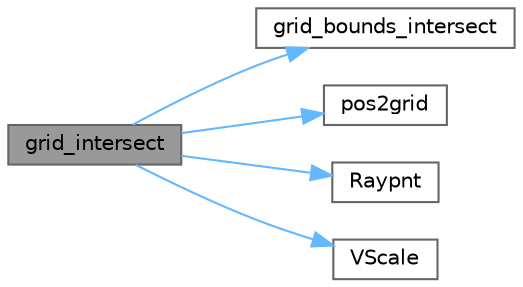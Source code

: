 digraph "grid_intersect"
{
 // LATEX_PDF_SIZE
  bgcolor="transparent";
  edge [fontname=Helvetica,fontsize=10,labelfontname=Helvetica,labelfontsize=10];
  node [fontname=Helvetica,fontsize=10,shape=box,height=0.2,width=0.4];
  rankdir="LR";
  Node1 [id="Node000001",label="grid_intersect",height=0.2,width=0.4,color="gray40", fillcolor="grey60", style="filled", fontcolor="black",tooltip=" "];
  Node1 -> Node2 [id="edge5_Node000001_Node000002",color="steelblue1",style="solid",tooltip=" "];
  Node2 [id="Node000002",label="grid_bounds_intersect",height=0.2,width=0.4,color="grey40", fillcolor="white", style="filled",URL="$grid_8cpp.html#a75bd2fb899127d00c0cd6966c42740d5",tooltip=" "];
  Node1 -> Node3 [id="edge6_Node000001_Node000003",color="steelblue1",style="solid",tooltip=" "];
  Node3 [id="Node000003",label="pos2grid",height=0.2,width=0.4,color="grey40", fillcolor="white", style="filled",URL="$grid_8cpp.html#a42226641bae44bcefbb03a903ded12c5",tooltip=" "];
  Node1 -> Node4 [id="edge7_Node000001_Node000004",color="steelblue1",style="solid",tooltip=" "];
  Node4 [id="Node000004",label="Raypnt",height=0.2,width=0.4,color="grey40", fillcolor="white", style="filled",URL="$vector_8cpp.html#a5d31dd7cdbd36d245e5a006e1c04f025",tooltip=" "];
  Node1 -> Node5 [id="edge8_Node000001_Node000005",color="steelblue1",style="solid",tooltip=" "];
  Node5 [id="Node000005",label="VScale",height=0.2,width=0.4,color="grey40", fillcolor="white", style="filled",URL="$vector_8cpp.html#a44994d23f001a925245f90adaf53fa94",tooltip=" "];
}
